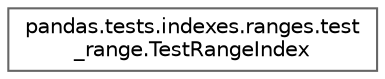 digraph "Graphical Class Hierarchy"
{
 // LATEX_PDF_SIZE
  bgcolor="transparent";
  edge [fontname=Helvetica,fontsize=10,labelfontname=Helvetica,labelfontsize=10];
  node [fontname=Helvetica,fontsize=10,shape=box,height=0.2,width=0.4];
  rankdir="LR";
  Node0 [id="Node000000",label="pandas.tests.indexes.ranges.test\l_range.TestRangeIndex",height=0.2,width=0.4,color="grey40", fillcolor="white", style="filled",URL="$da/dd4/classpandas_1_1tests_1_1indexes_1_1ranges_1_1test__range_1_1TestRangeIndex.html",tooltip=" "];
}
